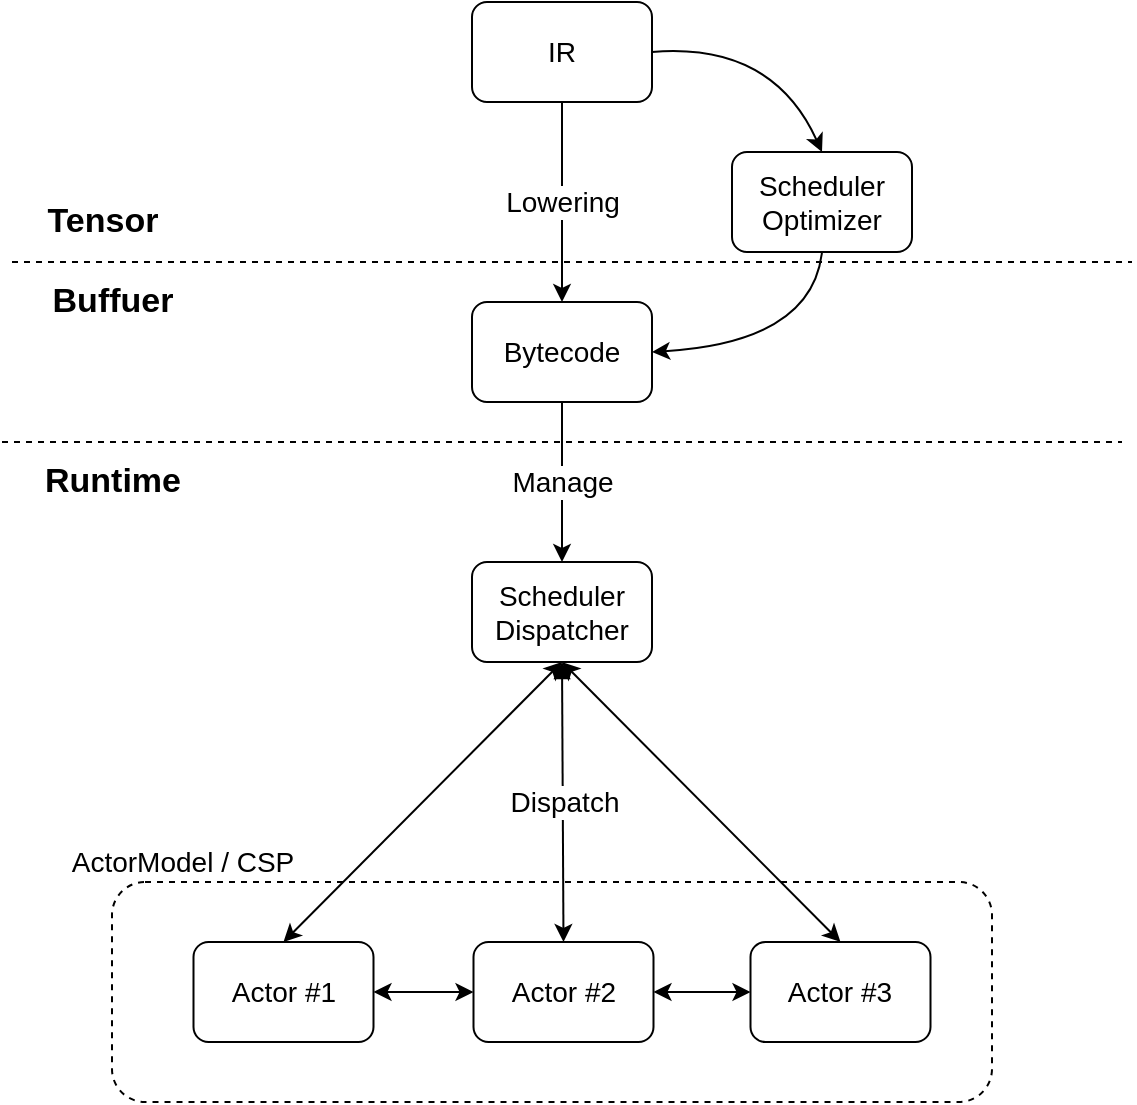 <mxfile version="19.0.0" type="github" pages="2">
  <diagram id="C5RBs43oDa-KdzZeNtuy" name="flow">
    <mxGraphModel dx="1680" dy="665" grid="1" gridSize="10" guides="1" tooltips="1" connect="1" arrows="1" fold="1" page="1" pageScale="1" pageWidth="827" pageHeight="1169" math="0" shadow="0">
      <root>
        <mxCell id="WIyWlLk6GJQsqaUBKTNV-0" />
        <mxCell id="WIyWlLk6GJQsqaUBKTNV-1" parent="WIyWlLk6GJQsqaUBKTNV-0" />
        <mxCell id="GxpNQqLrR4lgnH7dVVDZ-0" value="&lt;font style=&quot;font-size: 14px;&quot;&gt;IR&lt;/font&gt;" style="rounded=1;whiteSpace=wrap;html=1;" vertex="1" parent="WIyWlLk6GJQsqaUBKTNV-1">
          <mxGeometry x="230" y="40" width="90" height="50" as="geometry" />
        </mxCell>
        <mxCell id="GxpNQqLrR4lgnH7dVVDZ-2" value="&lt;font style=&quot;font-size: 14px;&quot;&gt;Bytecode&lt;/font&gt;" style="rounded=1;whiteSpace=wrap;html=1;" vertex="1" parent="WIyWlLk6GJQsqaUBKTNV-1">
          <mxGeometry x="230" y="190" width="90" height="50" as="geometry" />
        </mxCell>
        <mxCell id="GxpNQqLrR4lgnH7dVVDZ-5" value="" style="endArrow=none;dashed=1;html=1;" edge="1" parent="WIyWlLk6GJQsqaUBKTNV-1">
          <mxGeometry width="50" height="50" relative="1" as="geometry">
            <mxPoint x="-5" y="260" as="sourcePoint" />
            <mxPoint x="555" y="260" as="targetPoint" />
          </mxGeometry>
        </mxCell>
        <mxCell id="GxpNQqLrR4lgnH7dVVDZ-6" value="&lt;b&gt;&lt;font style=&quot;font-size: 17px;&quot;&gt;Runtime&lt;/font&gt;&lt;/b&gt;" style="text;html=1;align=center;verticalAlign=middle;resizable=0;points=[];autosize=1;strokeColor=none;fillColor=none;" vertex="1" parent="WIyWlLk6GJQsqaUBKTNV-1">
          <mxGeometry x="10" y="270" width="80" height="20" as="geometry" />
        </mxCell>
        <mxCell id="GxpNQqLrR4lgnH7dVVDZ-7" value="&lt;font style=&quot;font-size: 14px;&quot;&gt;Actor #1&lt;/font&gt;" style="rounded=1;whiteSpace=wrap;html=1;" vertex="1" parent="WIyWlLk6GJQsqaUBKTNV-1">
          <mxGeometry x="90.75" y="510" width="90" height="50" as="geometry" />
        </mxCell>
        <mxCell id="GxpNQqLrR4lgnH7dVVDZ-8" value="&lt;font style=&quot;font-size: 14px;&quot;&gt;Scheduler&lt;br&gt;Dispatcher&lt;/font&gt;" style="rounded=1;whiteSpace=wrap;html=1;" vertex="1" parent="WIyWlLk6GJQsqaUBKTNV-1">
          <mxGeometry x="230" y="320" width="90" height="50" as="geometry" />
        </mxCell>
        <mxCell id="GxpNQqLrR4lgnH7dVVDZ-9" value="&lt;font style=&quot;font-size: 14px;&quot;&gt;Actor #2&lt;/font&gt;" style="rounded=1;whiteSpace=wrap;html=1;" vertex="1" parent="WIyWlLk6GJQsqaUBKTNV-1">
          <mxGeometry x="230.75" y="510" width="90" height="50" as="geometry" />
        </mxCell>
        <mxCell id="GxpNQqLrR4lgnH7dVVDZ-10" value="&lt;font style=&quot;font-size: 14px;&quot;&gt;Actor #3&lt;/font&gt;" style="rounded=1;whiteSpace=wrap;html=1;" vertex="1" parent="WIyWlLk6GJQsqaUBKTNV-1">
          <mxGeometry x="369.25" y="510" width="90" height="50" as="geometry" />
        </mxCell>
        <mxCell id="GxpNQqLrR4lgnH7dVVDZ-16" value="" style="endArrow=classic;startArrow=classic;html=1;entryX=0;entryY=0.5;entryDx=0;entryDy=0;exitX=1;exitY=0.5;exitDx=0;exitDy=0;" edge="1" parent="WIyWlLk6GJQsqaUBKTNV-1" source="GxpNQqLrR4lgnH7dVVDZ-7" target="GxpNQqLrR4lgnH7dVVDZ-9">
          <mxGeometry width="50" height="50" relative="1" as="geometry">
            <mxPoint x="110.75" y="720" as="sourcePoint" />
            <mxPoint x="250.75" y="580" as="targetPoint" />
          </mxGeometry>
        </mxCell>
        <mxCell id="GxpNQqLrR4lgnH7dVVDZ-17" value="" style="endArrow=classic;startArrow=classic;html=1;entryX=0;entryY=0.5;entryDx=0;entryDy=0;exitX=1;exitY=0.5;exitDx=0;exitDy=0;" edge="1" parent="WIyWlLk6GJQsqaUBKTNV-1" source="GxpNQqLrR4lgnH7dVVDZ-9" target="GxpNQqLrR4lgnH7dVVDZ-10">
          <mxGeometry width="50" height="50" relative="1" as="geometry">
            <mxPoint x="200.75" y="720" as="sourcePoint" />
            <mxPoint x="340.75" y="580" as="targetPoint" />
          </mxGeometry>
        </mxCell>
        <mxCell id="mCp2D2DZsQye_z4wcUXH-2" value="" style="endArrow=classic;rounded=0;fontSize=16;entryX=0.5;entryY=0;entryDx=0;entryDy=0;exitX=0.5;exitY=1;exitDx=0;exitDy=0;labelBorderColor=none;html=1;verticalAlign=middle;startArrow=block;startFill=1;" edge="1" parent="WIyWlLk6GJQsqaUBKTNV-1" source="GxpNQqLrR4lgnH7dVVDZ-8" target="GxpNQqLrR4lgnH7dVVDZ-9">
          <mxGeometry relative="1" as="geometry">
            <mxPoint x="380" y="350" as="sourcePoint" />
            <mxPoint x="480" y="350" as="targetPoint" />
          </mxGeometry>
        </mxCell>
        <mxCell id="mCp2D2DZsQye_z4wcUXH-3" value="Dispatch" style="edgeLabel;resizable=0;html=1;align=center;verticalAlign=middle;fontSize=14;" connectable="0" vertex="1" parent="mCp2D2DZsQye_z4wcUXH-2">
          <mxGeometry relative="1" as="geometry" />
        </mxCell>
        <mxCell id="mCp2D2DZsQye_z4wcUXH-6" value="" style="endArrow=classic;startArrow=classic;html=1;entryX=0.5;entryY=0;entryDx=0;entryDy=0;exitX=0.5;exitY=1;exitDx=0;exitDy=0;" edge="1" parent="WIyWlLk6GJQsqaUBKTNV-1" source="GxpNQqLrR4lgnH7dVVDZ-8" target="GxpNQqLrR4lgnH7dVVDZ-7">
          <mxGeometry width="50" height="50" relative="1" as="geometry">
            <mxPoint x="365" y="400" as="sourcePoint" />
            <mxPoint x="413.5" y="400" as="targetPoint" />
            <Array as="points" />
          </mxGeometry>
        </mxCell>
        <mxCell id="mCp2D2DZsQye_z4wcUXH-7" value="" style="endArrow=classic;startArrow=classic;html=1;entryX=0.5;entryY=0;entryDx=0;entryDy=0;exitX=0.5;exitY=1;exitDx=0;exitDy=0;" edge="1" parent="WIyWlLk6GJQsqaUBKTNV-1" source="GxpNQqLrR4lgnH7dVVDZ-8" target="GxpNQqLrR4lgnH7dVVDZ-10">
          <mxGeometry width="50" height="50" relative="1" as="geometry">
            <mxPoint x="340" y="600" as="sourcePoint" />
            <mxPoint x="388.5" y="600" as="targetPoint" />
          </mxGeometry>
        </mxCell>
        <mxCell id="JdIXmPIAXFxYYO2-05fA-1" value="&lt;font style=&quot;font-size: 14px;&quot;&gt;Scheduler&lt;br&gt;Optimizer&lt;/font&gt;" style="rounded=1;whiteSpace=wrap;html=1;" vertex="1" parent="WIyWlLk6GJQsqaUBKTNV-1">
          <mxGeometry x="360" y="115" width="90" height="50" as="geometry" />
        </mxCell>
        <mxCell id="JdIXmPIAXFxYYO2-05fA-2" value="" style="curved=1;endArrow=classic;html=1;rounded=0;labelBorderColor=none;fontSize=16;fontColor=#99FFCC;exitX=1;exitY=0.5;exitDx=0;exitDy=0;entryX=0.5;entryY=0;entryDx=0;entryDy=0;" edge="1" parent="WIyWlLk6GJQsqaUBKTNV-1" source="GxpNQqLrR4lgnH7dVVDZ-0" target="JdIXmPIAXFxYYO2-05fA-1">
          <mxGeometry width="50" height="50" relative="1" as="geometry">
            <mxPoint x="400" y="360" as="sourcePoint" />
            <mxPoint x="450" y="310" as="targetPoint" />
            <Array as="points">
              <mxPoint x="380" y="60" />
            </Array>
          </mxGeometry>
        </mxCell>
        <mxCell id="JdIXmPIAXFxYYO2-05fA-4" value="" style="endArrow=classic;rounded=0;fontSize=16;exitX=0.5;exitY=1;exitDx=0;exitDy=0;labelBorderColor=none;html=1;verticalAlign=middle;startArrow=none;startFill=0;" edge="1" parent="WIyWlLk6GJQsqaUBKTNV-1" source="GxpNQqLrR4lgnH7dVVDZ-0" target="GxpNQqLrR4lgnH7dVVDZ-2">
          <mxGeometry relative="1" as="geometry">
            <mxPoint x="560" y="80" as="sourcePoint" />
            <mxPoint x="560" y="250" as="targetPoint" />
          </mxGeometry>
        </mxCell>
        <mxCell id="JdIXmPIAXFxYYO2-05fA-5" value="Lowering" style="edgeLabel;resizable=0;html=1;align=center;verticalAlign=middle;fontSize=14;" connectable="0" vertex="1" parent="JdIXmPIAXFxYYO2-05fA-4">
          <mxGeometry relative="1" as="geometry" />
        </mxCell>
        <mxCell id="JdIXmPIAXFxYYO2-05fA-6" value="" style="curved=1;endArrow=classic;html=1;rounded=0;labelBorderColor=none;fontSize=16;fontColor=#99FFCC;exitX=0.5;exitY=1;exitDx=0;exitDy=0;entryX=1;entryY=0.5;entryDx=0;entryDy=0;" edge="1" parent="WIyWlLk6GJQsqaUBKTNV-1" source="JdIXmPIAXFxYYO2-05fA-1" target="GxpNQqLrR4lgnH7dVVDZ-2">
          <mxGeometry width="50" height="50" relative="1" as="geometry">
            <mxPoint x="520" y="165" as="sourcePoint" />
            <mxPoint x="605" y="215" as="targetPoint" />
            <Array as="points">
              <mxPoint x="400" y="210" />
            </Array>
          </mxGeometry>
        </mxCell>
        <mxCell id="JdIXmPIAXFxYYO2-05fA-7" value="" style="endArrow=classic;rounded=0;fontSize=16;exitX=0.5;exitY=1;exitDx=0;exitDy=0;labelBorderColor=none;html=1;verticalAlign=middle;startArrow=none;startFill=0;entryX=0.5;entryY=0;entryDx=0;entryDy=0;" edge="1" parent="WIyWlLk6GJQsqaUBKTNV-1" source="GxpNQqLrR4lgnH7dVVDZ-2" target="GxpNQqLrR4lgnH7dVVDZ-8">
          <mxGeometry relative="1" as="geometry">
            <mxPoint x="274.5" y="250" as="sourcePoint" />
            <mxPoint x="275" y="350" as="targetPoint" />
          </mxGeometry>
        </mxCell>
        <mxCell id="JdIXmPIAXFxYYO2-05fA-8" value="Manage" style="edgeLabel;resizable=0;html=1;align=center;verticalAlign=middle;fontSize=14;" connectable="0" vertex="1" parent="JdIXmPIAXFxYYO2-05fA-7">
          <mxGeometry relative="1" as="geometry" />
        </mxCell>
        <mxCell id="JdIXmPIAXFxYYO2-05fA-11" value="" style="rounded=1;whiteSpace=wrap;html=1;fontSize=14;fontColor=#99FFCC;fillColor=none;dashed=1;shadow=0;sketch=0;glass=0;" vertex="1" parent="WIyWlLk6GJQsqaUBKTNV-1">
          <mxGeometry x="50" y="480" width="440" height="110" as="geometry" />
        </mxCell>
        <mxCell id="JdIXmPIAXFxYYO2-05fA-12" value="ActorModel / CSP" style="text;html=1;align=center;verticalAlign=middle;resizable=0;points=[];autosize=1;strokeColor=none;fillColor=none;fontSize=14;fontColor=#000000;" vertex="1" parent="WIyWlLk6GJQsqaUBKTNV-1">
          <mxGeometry x="20" y="460" width="130" height="20" as="geometry" />
        </mxCell>
        <mxCell id="JdIXmPIAXFxYYO2-05fA-13" value="" style="endArrow=none;dashed=1;html=1;" edge="1" parent="WIyWlLk6GJQsqaUBKTNV-1">
          <mxGeometry width="50" height="50" relative="1" as="geometry">
            <mxPoint y="170" as="sourcePoint" />
            <mxPoint x="560" y="170" as="targetPoint" />
          </mxGeometry>
        </mxCell>
        <mxCell id="JdIXmPIAXFxYYO2-05fA-14" value="&lt;b&gt;&lt;font style=&quot;font-size: 17px;&quot;&gt;Buffuer&lt;/font&gt;&lt;/b&gt;" style="text;html=1;align=center;verticalAlign=middle;resizable=0;points=[];autosize=1;strokeColor=none;fillColor=none;" vertex="1" parent="WIyWlLk6GJQsqaUBKTNV-1">
          <mxGeometry x="10" y="180" width="80" height="20" as="geometry" />
        </mxCell>
        <mxCell id="JdIXmPIAXFxYYO2-05fA-15" value="&lt;b&gt;&lt;font style=&quot;font-size: 17px;&quot;&gt;Tensor&lt;br&gt;&lt;/font&gt;&lt;/b&gt;" style="text;html=1;align=center;verticalAlign=middle;resizable=0;points=[];autosize=1;strokeColor=none;fillColor=none;" vertex="1" parent="WIyWlLk6GJQsqaUBKTNV-1">
          <mxGeometry x="10" y="140" width="70" height="20" as="geometry" />
        </mxCell>
      </root>
    </mxGraphModel>
  </diagram>
  <diagram id="soVk92ZErdhQjfOdM-VE" name="quadrant">
    <mxGraphModel dx="1055" dy="675" grid="1" gridSize="10" guides="1" tooltips="1" connect="1" arrows="1" fold="1" page="1" pageScale="1" pageWidth="827" pageHeight="1169" math="0" shadow="0">
      <root>
        <mxCell id="0" />
        <mxCell id="1" parent="0" />
        <mxCell id="UeynZ63uCsjoUwef6pp8-1" value="" style="endArrow=classic;html=1;exitX=0.5;exitY=1;exitDx=0;exitDy=0;" edge="1" parent="1">
          <mxGeometry width="50" height="50" relative="1" as="geometry">
            <mxPoint x="159" y="320" as="sourcePoint" />
            <mxPoint x="640" y="320" as="targetPoint" />
            <Array as="points" />
          </mxGeometry>
        </mxCell>
        <mxCell id="UeynZ63uCsjoUwef6pp8-2" value="" style="endArrow=classic;html=1;" edge="1" parent="1">
          <mxGeometry width="50" height="50" relative="1" as="geometry">
            <mxPoint x="400" y="520" as="sourcePoint" />
            <mxPoint x="400" y="120" as="targetPoint" />
            <Array as="points" />
          </mxGeometry>
        </mxCell>
        <mxCell id="UeynZ63uCsjoUwef6pp8-3" value="&lt;b&gt;&lt;font style=&quot;font-size: 19px;&quot;&gt;TroubleShooting&lt;/font&gt;&lt;/b&gt;" style="text;html=1;align=center;verticalAlign=middle;resizable=0;points=[];autosize=1;strokeColor=none;fillColor=none;fontSize=17;" vertex="1" parent="1">
          <mxGeometry x="10" y="280" width="170" height="30" as="geometry" />
        </mxCell>
        <mxCell id="UeynZ63uCsjoUwef6pp8-4" value="&lt;font style=&quot;font-size: 16px;&quot;&gt;Hard&lt;/font&gt;" style="text;html=1;align=center;verticalAlign=middle;resizable=0;points=[];autosize=1;strokeColor=none;fillColor=none;fontSize=19;" vertex="1" parent="1">
          <mxGeometry x="130" y="325" width="50" height="30" as="geometry" />
        </mxCell>
        <mxCell id="UeynZ63uCsjoUwef6pp8-5" value="&lt;font style=&quot;font-size: 16px;&quot;&gt;Easy&lt;/font&gt;" style="text;html=1;align=center;verticalAlign=middle;resizable=0;points=[];autosize=1;strokeColor=none;fillColor=none;fontSize=19;" vertex="1" parent="1">
          <mxGeometry x="610" y="325" width="50" height="30" as="geometry" />
        </mxCell>
        <mxCell id="UeynZ63uCsjoUwef6pp8-6" value="&lt;font style=&quot;font-size: 16px;&quot;&gt;High&lt;/font&gt;" style="text;html=1;align=center;verticalAlign=middle;resizable=0;points=[];autosize=1;strokeColor=none;fillColor=none;fontSize=19;" vertex="1" parent="1">
          <mxGeometry x="405" y="100" width="50" height="30" as="geometry" />
        </mxCell>
        <mxCell id="UeynZ63uCsjoUwef6pp8-7" value="&lt;font style=&quot;font-size: 16px;&quot;&gt;Low&lt;br&gt;&lt;/font&gt;" style="text;html=1;align=center;verticalAlign=middle;resizable=0;points=[];autosize=1;strokeColor=none;fillColor=none;fontSize=19;" vertex="1" parent="1">
          <mxGeometry x="410" y="500" width="40" height="30" as="geometry" />
        </mxCell>
        <mxCell id="UeynZ63uCsjoUwef6pp8-8" value="Threads &amp;amp; Locks" style="text;html=1;align=center;verticalAlign=middle;resizable=0;points=[];autosize=1;strokeColor=none;fillColor=none;fontSize=16;" vertex="1" parent="1">
          <mxGeometry x="130" y="450" width="140" height="20" as="geometry" />
        </mxCell>
        <mxCell id="UeynZ63uCsjoUwef6pp8-9" value="Transactional Memory" style="text;html=1;align=center;verticalAlign=middle;resizable=0;points=[];autosize=1;strokeColor=none;fillColor=none;fontSize=16;" vertex="1" parent="1">
          <mxGeometry x="530" y="200" width="170" height="20" as="geometry" />
        </mxCell>
        <mxCell id="UeynZ63uCsjoUwef6pp8-10" value="Actor Model" style="text;html=1;align=center;verticalAlign=middle;resizable=0;points=[];autosize=1;strokeColor=none;fillColor=none;fontSize=16;rotation=0;" vertex="1" parent="1">
          <mxGeometry x="530" y="260" width="100" height="20" as="geometry" />
        </mxCell>
        <mxCell id="UeynZ63uCsjoUwef6pp8-11" value="MapReduce" style="text;html=1;align=center;verticalAlign=middle;resizable=0;points=[];autosize=1;strokeColor=none;fillColor=none;fontSize=16;" vertex="1" parent="1">
          <mxGeometry x="200" y="350" width="100" height="20" as="geometry" />
        </mxCell>
        <mxCell id="UeynZ63uCsjoUwef6pp8-12" value="Event-driven Model" style="text;html=1;align=center;verticalAlign=middle;resizable=0;points=[];autosize=1;strokeColor=none;fillColor=none;fontSize=16;" vertex="1" parent="1">
          <mxGeometry x="420" y="410" width="150" height="20" as="geometry" />
        </mxCell>
        <mxCell id="UeynZ63uCsjoUwef6pp8-13" value="Grid Computing" style="text;html=1;align=center;verticalAlign=middle;resizable=0;points=[];autosize=1;strokeColor=none;fillColor=none;fontSize=16;" vertex="1" parent="1">
          <mxGeometry x="220" y="200" width="130" height="20" as="geometry" />
        </mxCell>
        <mxCell id="UeynZ63uCsjoUwef6pp8-14" value="CSP" style="text;html=1;align=center;verticalAlign=middle;resizable=0;points=[];autosize=1;strokeColor=none;fillColor=none;fontSize=16;" vertex="1" parent="1">
          <mxGeometry x="520" y="460" width="50" height="20" as="geometry" />
        </mxCell>
        <mxCell id="UeynZ63uCsjoUwef6pp8-15" value="Structured Concurrency" style="text;html=1;align=center;verticalAlign=middle;resizable=0;points=[];autosize=1;strokeColor=none;fillColor=none;fontSize=16;" vertex="1" parent="1">
          <mxGeometry x="355" y="170" width="180" height="20" as="geometry" />
        </mxCell>
        <mxCell id="UeynZ63uCsjoUwef6pp8-16" value="Async-io &amp;amp; Future" style="text;html=1;align=center;verticalAlign=middle;resizable=0;points=[];autosize=1;strokeColor=none;fillColor=none;fontSize=16;" vertex="1" parent="1">
          <mxGeometry x="355" y="345" width="140" height="20" as="geometry" />
        </mxCell>
        <mxCell id="cV-ll6Z-VPOYGcU5f_6I-1" value="&lt;b&gt;&lt;font style=&quot;font-size: 19px;&quot;&gt;Realiztion Difficulty&lt;/font&gt;&lt;/b&gt;" style="text;html=1;align=center;verticalAlign=middle;resizable=0;points=[];autosize=1;strokeColor=none;fillColor=none;fontSize=17;" vertex="1" parent="1">
          <mxGeometry x="205" y="100" width="190" height="30" as="geometry" />
        </mxCell>
        <mxCell id="cV-ll6Z-VPOYGcU5f_6I-2" value="" style="shape=waypoint;sketch=0;fillStyle=solid;size=6;pointerEvents=1;points=[];fillColor=none;resizable=0;rotatable=0;perimeter=centerPerimeter;snapToPoint=1;fontSize=16;" vertex="1" parent="1">
          <mxGeometry x="555" y="230" width="40" height="40" as="geometry" />
        </mxCell>
        <mxCell id="cV-ll6Z-VPOYGcU5f_6I-3" value="" style="shape=waypoint;sketch=0;fillStyle=solid;size=6;pointerEvents=1;points=[];fillColor=none;resizable=0;rotatable=0;perimeter=centerPerimeter;snapToPoint=1;fontSize=16;" vertex="1" parent="1">
          <mxGeometry x="420" y="140" width="40" height="40" as="geometry" />
        </mxCell>
        <mxCell id="cV-ll6Z-VPOYGcU5f_6I-4" value="" style="shape=waypoint;sketch=0;fillStyle=solid;size=6;pointerEvents=1;points=[];fillColor=none;resizable=0;rotatable=0;perimeter=centerPerimeter;snapToPoint=1;fontSize=16;" vertex="1" parent="1">
          <mxGeometry x="260" y="170" width="40" height="40" as="geometry" />
        </mxCell>
        <mxCell id="cV-ll6Z-VPOYGcU5f_6I-5" value="" style="shape=waypoint;sketch=0;fillStyle=solid;size=6;pointerEvents=1;points=[];fillColor=none;resizable=0;rotatable=0;perimeter=centerPerimeter;snapToPoint=1;fontSize=16;" vertex="1" parent="1">
          <mxGeometry x="230" y="325" width="40" height="40" as="geometry" />
        </mxCell>
        <mxCell id="cV-ll6Z-VPOYGcU5f_6I-6" value="" style="shape=waypoint;sketch=0;fillStyle=solid;size=6;pointerEvents=1;points=[];fillColor=none;resizable=0;rotatable=0;perimeter=centerPerimeter;snapToPoint=1;fontSize=16;" vertex="1" parent="1">
          <mxGeometry x="180" y="420" width="40" height="40" as="geometry" />
        </mxCell>
        <mxCell id="cV-ll6Z-VPOYGcU5f_6I-9" value="" style="shape=waypoint;sketch=0;fillStyle=solid;size=6;pointerEvents=1;points=[];fillColor=none;resizable=0;rotatable=0;perimeter=centerPerimeter;snapToPoint=1;fontSize=16;" vertex="1" parent="1">
          <mxGeometry x="590" y="170" width="40" height="40" as="geometry" />
        </mxCell>
        <mxCell id="cV-ll6Z-VPOYGcU5f_6I-12" value="" style="shape=waypoint;sketch=0;fillStyle=solid;size=6;pointerEvents=1;points=[];fillColor=none;resizable=0;rotatable=0;perimeter=centerPerimeter;snapToPoint=1;fontSize=16;" vertex="1" parent="1">
          <mxGeometry x="405" y="320" width="40" height="40" as="geometry" />
        </mxCell>
        <mxCell id="cV-ll6Z-VPOYGcU5f_6I-13" value="" style="shape=waypoint;sketch=0;fillStyle=solid;size=6;pointerEvents=1;points=[];fillColor=none;resizable=0;rotatable=0;perimeter=centerPerimeter;snapToPoint=1;fontSize=16;" vertex="1" parent="1">
          <mxGeometry x="470" y="380" width="40" height="40" as="geometry" />
        </mxCell>
        <mxCell id="cV-ll6Z-VPOYGcU5f_6I-14" value="" style="shape=waypoint;sketch=0;fillStyle=solid;size=6;pointerEvents=1;points=[];fillColor=none;resizable=0;rotatable=0;perimeter=centerPerimeter;snapToPoint=1;fontSize=16;" vertex="1" parent="1">
          <mxGeometry x="520" y="430" width="40" height="40" as="geometry" />
        </mxCell>
      </root>
    </mxGraphModel>
  </diagram>
</mxfile>
